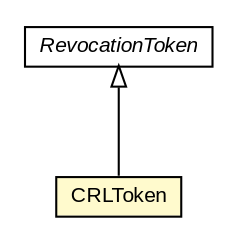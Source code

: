 #!/usr/local/bin/dot
#
# Class diagram 
# Generated by UMLGraph version R5_6-24-gf6e263 (http://www.umlgraph.org/)
#

digraph G {
	edge [fontname="arial",fontsize=10,labelfontname="arial",labelfontsize=10];
	node [fontname="arial",fontsize=10,shape=plaintext];
	nodesep=0.25;
	ranksep=0.5;
	// eu.europa.esig.dss.x509.RevocationToken
	c203048 [label=<<table title="eu.europa.esig.dss.x509.RevocationToken" border="0" cellborder="1" cellspacing="0" cellpadding="2" port="p" href="../RevocationToken.html">
		<tr><td><table border="0" cellspacing="0" cellpadding="1">
<tr><td align="center" balign="center"><font face="arial italic"> RevocationToken </font></td></tr>
		</table></td></tr>
		</table>>, URL="../RevocationToken.html", fontname="arial", fontcolor="black", fontsize=10.0];
	// eu.europa.esig.dss.x509.crl.CRLToken
	c203055 [label=<<table title="eu.europa.esig.dss.x509.crl.CRLToken" border="0" cellborder="1" cellspacing="0" cellpadding="2" port="p" bgcolor="lemonChiffon" href="./CRLToken.html">
		<tr><td><table border="0" cellspacing="0" cellpadding="1">
<tr><td align="center" balign="center"> CRLToken </td></tr>
		</table></td></tr>
		</table>>, URL="./CRLToken.html", fontname="arial", fontcolor="black", fontsize=10.0];
	//eu.europa.esig.dss.x509.crl.CRLToken extends eu.europa.esig.dss.x509.RevocationToken
	c203048:p -> c203055:p [dir=back,arrowtail=empty];
}

